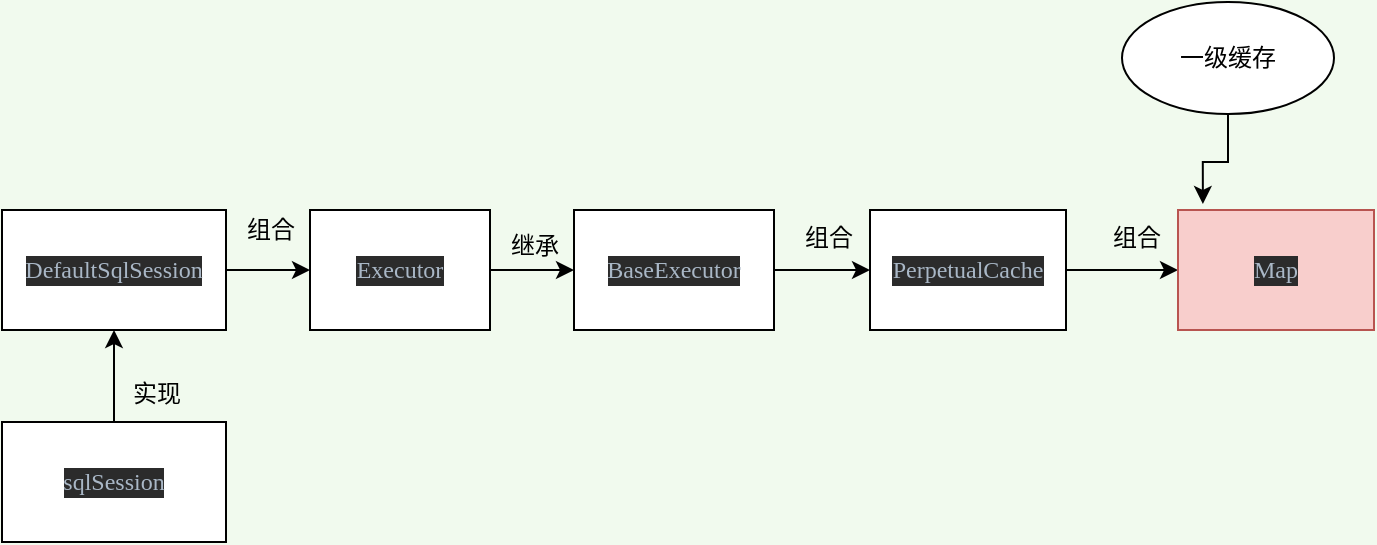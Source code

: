 <mxfile version="15.5.0" type="github">
  <diagram id="1JDLQcW3y6k1g4hGUiQu" name="第 1 页">
    <mxGraphModel dx="865" dy="483" grid="1" gridSize="14" guides="1" tooltips="1" connect="1" arrows="1" fold="1" page="1" pageScale="1" pageWidth="827" pageHeight="1169" background="#F1FAEE" math="0" shadow="0">
      <root>
        <mxCell id="0" />
        <mxCell id="1" parent="0" />
        <mxCell id="GFlxGPFxiVcm10apvx7R-4" value="" style="edgeStyle=orthogonalEdgeStyle;rounded=0;orthogonalLoop=1;jettySize=auto;html=1;" edge="1" parent="1" source="GFlxGPFxiVcm10apvx7R-1" target="GFlxGPFxiVcm10apvx7R-3">
          <mxGeometry relative="1" as="geometry" />
        </mxCell>
        <mxCell id="GFlxGPFxiVcm10apvx7R-1" value="&lt;pre style=&quot;background-color: rgb(43 , 43 , 43) ; color: rgb(169 , 183 , 198) ; font-family: &amp;#34;jetbrains mono&amp;#34;&quot;&gt;&lt;pre style=&quot;font-family: &amp;#34;jetbrains mono&amp;#34;&quot;&gt;&lt;font style=&quot;font-size: 12px&quot;&gt;DefaultSqlSession&lt;/font&gt;&lt;/pre&gt;&lt;/pre&gt;" style="rounded=0;whiteSpace=wrap;html=1;" vertex="1" parent="1">
          <mxGeometry x="28" y="300" width="112" height="60" as="geometry" />
        </mxCell>
        <mxCell id="GFlxGPFxiVcm10apvx7R-6" value="" style="edgeStyle=orthogonalEdgeStyle;rounded=0;orthogonalLoop=1;jettySize=auto;html=1;fontSize=20;" edge="1" parent="1" source="GFlxGPFxiVcm10apvx7R-3" target="GFlxGPFxiVcm10apvx7R-5">
          <mxGeometry relative="1" as="geometry" />
        </mxCell>
        <mxCell id="GFlxGPFxiVcm10apvx7R-3" value="&lt;pre style=&quot;background-color: rgb(43 , 43 , 43) ; font-family: &amp;#34;jetbrains mono&amp;#34; ; color: rgb(169 , 183 , 198)&quot;&gt;&lt;pre style=&quot;font-family: &amp;#34;jetbrains mono&amp;#34;&quot;&gt;&lt;font style=&quot;font-size: 12px&quot;&gt;Executor&lt;/font&gt;&lt;/pre&gt;&lt;/pre&gt;" style="whiteSpace=wrap;html=1;rounded=0;" vertex="1" parent="1">
          <mxGeometry x="182" y="300" width="90" height="60" as="geometry" />
        </mxCell>
        <mxCell id="GFlxGPFxiVcm10apvx7R-8" value="" style="edgeStyle=orthogonalEdgeStyle;rounded=0;orthogonalLoop=1;jettySize=auto;html=1;fontSize=18;" edge="1" parent="1" source="GFlxGPFxiVcm10apvx7R-5" target="GFlxGPFxiVcm10apvx7R-7">
          <mxGeometry relative="1" as="geometry" />
        </mxCell>
        <mxCell id="GFlxGPFxiVcm10apvx7R-5" value="&lt;pre style=&quot;background-color: rgb(43 , 43 , 43) ; font-family: &amp;#34;jetbrains mono&amp;#34; ; color: rgb(169 , 183 , 198)&quot;&gt;&lt;pre style=&quot;font-family: &amp;#34;jetbrains mono&amp;#34;&quot;&gt;&lt;pre style=&quot;font-family: &amp;#34;jetbrains mono&amp;#34;&quot;&gt;&lt;font style=&quot;font-size: 12px&quot;&gt;BaseExecutor&lt;/font&gt;&lt;/pre&gt;&lt;/pre&gt;&lt;/pre&gt;" style="whiteSpace=wrap;html=1;rounded=0;" vertex="1" parent="1">
          <mxGeometry x="314" y="300" width="100" height="60" as="geometry" />
        </mxCell>
        <mxCell id="GFlxGPFxiVcm10apvx7R-12" value="" style="edgeStyle=orthogonalEdgeStyle;rounded=0;orthogonalLoop=1;jettySize=auto;html=1;fontSize=12;" edge="1" parent="1" source="GFlxGPFxiVcm10apvx7R-7" target="GFlxGPFxiVcm10apvx7R-11">
          <mxGeometry relative="1" as="geometry" />
        </mxCell>
        <mxCell id="GFlxGPFxiVcm10apvx7R-7" value="&lt;pre style=&quot;background-color: rgb(43 , 43 , 43) ; font-family: &amp;#34;jetbrains mono&amp;#34; ; color: rgb(169 , 183 , 198)&quot;&gt;&lt;pre style=&quot;font-family: &amp;#34;jetbrains mono&amp;#34;&quot;&gt;&lt;pre style=&quot;font-family: &amp;#34;jetbrains mono&amp;#34;&quot;&gt;&lt;pre style=&quot;font-family: &amp;#34;jetbrains mono&amp;#34;&quot;&gt;&lt;font style=&quot;font-size: 12px&quot;&gt;PerpetualCache&lt;/font&gt;&lt;/pre&gt;&lt;/pre&gt;&lt;/pre&gt;&lt;/pre&gt;" style="whiteSpace=wrap;html=1;rounded=0;" vertex="1" parent="1">
          <mxGeometry x="462" y="300" width="98" height="60" as="geometry" />
        </mxCell>
        <mxCell id="GFlxGPFxiVcm10apvx7R-11" value="&lt;pre style=&quot;background-color: rgb(43 , 43 , 43) ; font-family: &amp;#34;jetbrains mono&amp;#34; ; color: rgb(169 , 183 , 198)&quot;&gt;&lt;pre style=&quot;font-family: &amp;#34;jetbrains mono&amp;#34;&quot;&gt;&lt;pre style=&quot;font-family: &amp;#34;jetbrains mono&amp;#34;&quot;&gt;&lt;pre style=&quot;font-family: &amp;#34;jetbrains mono&amp;#34;&quot;&gt;&lt;pre style=&quot;font-family: &amp;#34;jetbrains mono&amp;#34;&quot;&gt;&lt;font style=&quot;font-size: 12px&quot;&gt;Map&lt;/font&gt;&lt;/pre&gt;&lt;/pre&gt;&lt;/pre&gt;&lt;/pre&gt;&lt;/pre&gt;" style="whiteSpace=wrap;html=1;rounded=0;fillColor=#f8cecc;strokeColor=#b85450;" vertex="1" parent="1">
          <mxGeometry x="616" y="300" width="98" height="60" as="geometry" />
        </mxCell>
        <mxCell id="GFlxGPFxiVcm10apvx7R-15" style="edgeStyle=orthogonalEdgeStyle;rounded=0;orthogonalLoop=1;jettySize=auto;html=1;exitX=0.5;exitY=1;exitDx=0;exitDy=0;entryX=0.127;entryY=-0.05;entryDx=0;entryDy=0;entryPerimeter=0;fontSize=12;" edge="1" parent="1" source="GFlxGPFxiVcm10apvx7R-13" target="GFlxGPFxiVcm10apvx7R-11">
          <mxGeometry relative="1" as="geometry" />
        </mxCell>
        <mxCell id="GFlxGPFxiVcm10apvx7R-13" value="一级缓存" style="ellipse;whiteSpace=wrap;html=1;fontSize=12;" vertex="1" parent="1">
          <mxGeometry x="588" y="196" width="106" height="56" as="geometry" />
        </mxCell>
        <mxCell id="GFlxGPFxiVcm10apvx7R-18" style="edgeStyle=orthogonalEdgeStyle;rounded=0;orthogonalLoop=1;jettySize=auto;html=1;exitX=0.5;exitY=0;exitDx=0;exitDy=0;entryX=0.5;entryY=1;entryDx=0;entryDy=0;fontSize=12;" edge="1" parent="1" source="GFlxGPFxiVcm10apvx7R-17" target="GFlxGPFxiVcm10apvx7R-1">
          <mxGeometry relative="1" as="geometry" />
        </mxCell>
        <mxCell id="GFlxGPFxiVcm10apvx7R-17" value="&lt;pre style=&quot;background-color: rgb(43 , 43 , 43) ; color: rgb(169 , 183 , 198) ; font-family: &amp;#34;jetbrains mono&amp;#34;&quot;&gt;&lt;pre style=&quot;font-family: &amp;#34;jetbrains mono&amp;#34;&quot;&gt;&lt;font style=&quot;font-size: 12px&quot;&gt;sqlSession&lt;/font&gt;&lt;/pre&gt;&lt;/pre&gt;" style="rounded=0;whiteSpace=wrap;html=1;" vertex="1" parent="1">
          <mxGeometry x="28" y="406" width="112" height="60" as="geometry" />
        </mxCell>
        <mxCell id="GFlxGPFxiVcm10apvx7R-19" value="组合" style="text;html=1;resizable=0;autosize=1;align=center;verticalAlign=middle;points=[];fillColor=none;strokeColor=none;rounded=0;fontSize=12;" vertex="1" parent="1">
          <mxGeometry x="420" y="300" width="42" height="28" as="geometry" />
        </mxCell>
        <mxCell id="GFlxGPFxiVcm10apvx7R-20" value="继承" style="text;html=1;resizable=0;autosize=1;align=center;verticalAlign=middle;points=[];fillColor=none;strokeColor=none;rounded=0;fontSize=12;" vertex="1" parent="1">
          <mxGeometry x="273" y="304" width="42" height="28" as="geometry" />
        </mxCell>
        <mxCell id="GFlxGPFxiVcm10apvx7R-21" value="组合" style="text;html=1;resizable=0;autosize=1;align=center;verticalAlign=middle;points=[];fillColor=none;strokeColor=none;rounded=0;fontSize=12;" vertex="1" parent="1">
          <mxGeometry x="141" y="296" width="42" height="28" as="geometry" />
        </mxCell>
        <mxCell id="GFlxGPFxiVcm10apvx7R-22" value="实现" style="text;html=1;resizable=0;autosize=1;align=center;verticalAlign=middle;points=[];fillColor=none;strokeColor=none;rounded=0;fontSize=12;" vertex="1" parent="1">
          <mxGeometry x="84" y="378" width="42" height="28" as="geometry" />
        </mxCell>
        <mxCell id="GFlxGPFxiVcm10apvx7R-23" value="组合" style="text;html=1;resizable=0;autosize=1;align=center;verticalAlign=middle;points=[];fillColor=none;strokeColor=none;rounded=0;fontSize=12;" vertex="1" parent="1">
          <mxGeometry x="574" y="300" width="42" height="28" as="geometry" />
        </mxCell>
      </root>
    </mxGraphModel>
  </diagram>
</mxfile>
